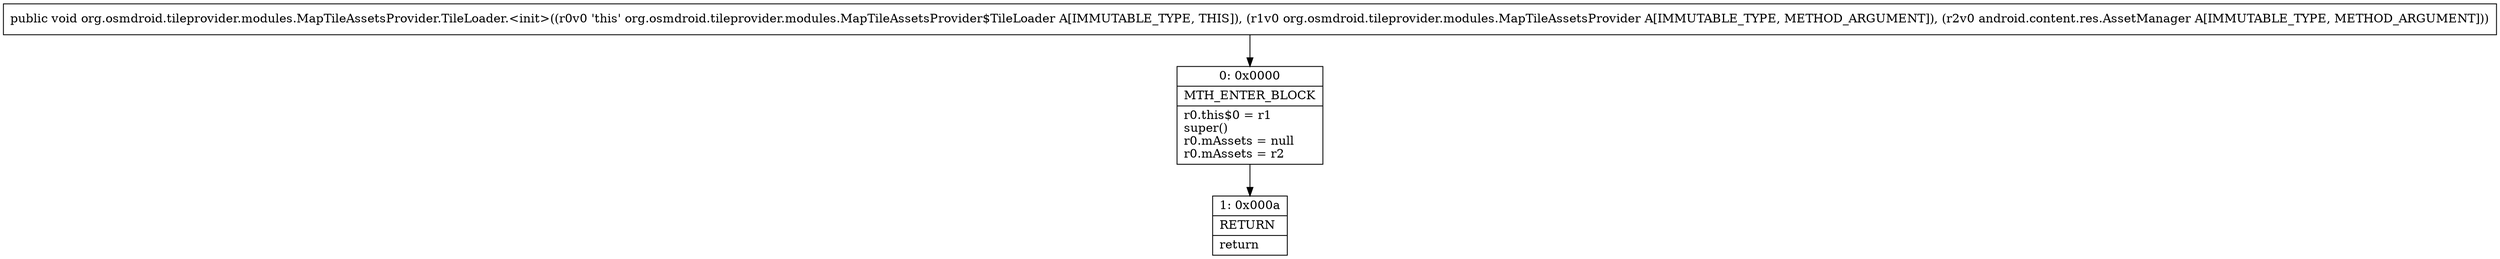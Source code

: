 digraph "CFG fororg.osmdroid.tileprovider.modules.MapTileAssetsProvider.TileLoader.\<init\>(Lorg\/osmdroid\/tileprovider\/modules\/MapTileAssetsProvider;Landroid\/content\/res\/AssetManager;)V" {
Node_0 [shape=record,label="{0\:\ 0x0000|MTH_ENTER_BLOCK\l|r0.this$0 = r1\lsuper()\lr0.mAssets = null\lr0.mAssets = r2\l}"];
Node_1 [shape=record,label="{1\:\ 0x000a|RETURN\l|return\l}"];
MethodNode[shape=record,label="{public void org.osmdroid.tileprovider.modules.MapTileAssetsProvider.TileLoader.\<init\>((r0v0 'this' org.osmdroid.tileprovider.modules.MapTileAssetsProvider$TileLoader A[IMMUTABLE_TYPE, THIS]), (r1v0 org.osmdroid.tileprovider.modules.MapTileAssetsProvider A[IMMUTABLE_TYPE, METHOD_ARGUMENT]), (r2v0 android.content.res.AssetManager A[IMMUTABLE_TYPE, METHOD_ARGUMENT])) }"];
MethodNode -> Node_0;
Node_0 -> Node_1;
}

